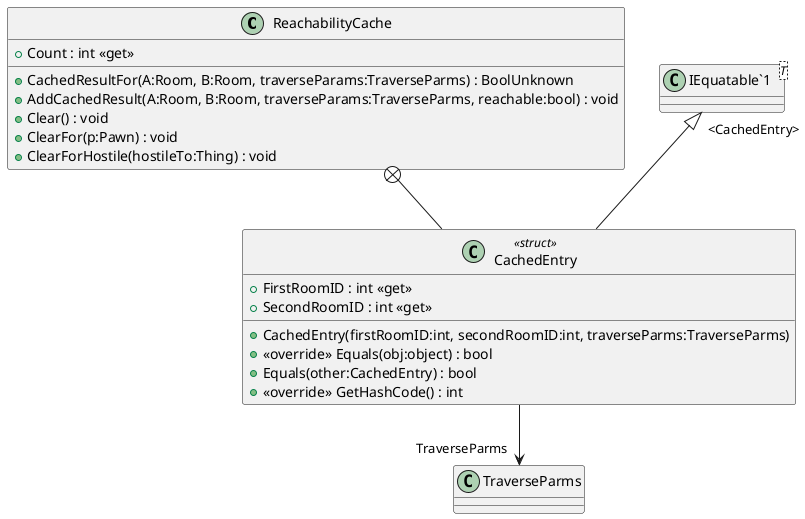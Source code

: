 @startuml
class ReachabilityCache {
    + Count : int <<get>>
    + CachedResultFor(A:Room, B:Room, traverseParams:TraverseParms) : BoolUnknown
    + AddCachedResult(A:Room, B:Room, traverseParams:TraverseParms, reachable:bool) : void
    + Clear() : void
    + ClearFor(p:Pawn) : void
    + ClearForHostile(hostileTo:Thing) : void
}
class CachedEntry <<struct>> {
    + FirstRoomID : int <<get>>
    + SecondRoomID : int <<get>>
    + CachedEntry(firstRoomID:int, secondRoomID:int, traverseParms:TraverseParms)
    + <<override>> Equals(obj:object) : bool
    + Equals(other:CachedEntry) : bool
    + <<override>> GetHashCode() : int
}
class "IEquatable`1"<T> {
}
ReachabilityCache +-- CachedEntry
"IEquatable`1" "<CachedEntry>" <|-- CachedEntry
CachedEntry --> "TraverseParms" TraverseParms
@enduml
